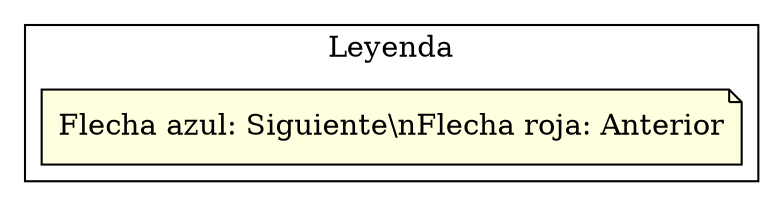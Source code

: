 digraph CorreosRecibidos {
  rankdir=TB;
  node [shape=record, style=filled, fillcolor=lightblue];
  edge [color=darkblue];


  // Leyenda
  subgraph cluster_leyenda {
    label="Leyenda";
    leyenda1 [label="Flecha azul: Siguiente\\nFlecha roja: Anterior", shape=note, fillcolor=lightyellow];
  }
}
